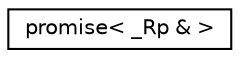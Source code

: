 digraph "Graphical Class Hierarchy"
{
  edge [fontname="Helvetica",fontsize="10",labelfontname="Helvetica",labelfontsize="10"];
  node [fontname="Helvetica",fontsize="10",shape=record];
  rankdir="LR";
  Node1 [label="promise\< _Rp & \>",height=0.2,width=0.4,color="black", fillcolor="white", style="filled",URL="$classpromise_3_01___rp_01_6_01_4.xhtml"];
}
